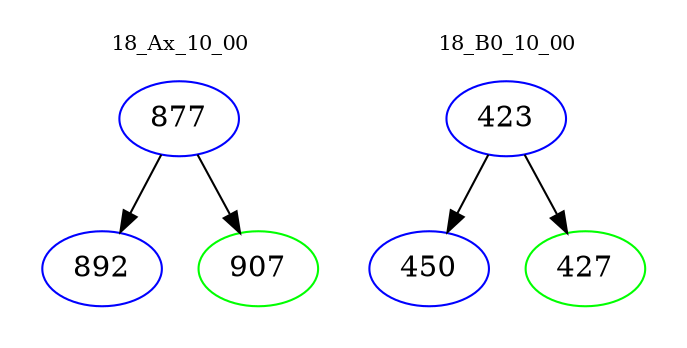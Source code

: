 digraph{
subgraph cluster_0 {
color = white
label = "18_Ax_10_00";
fontsize=10;
T0_877 [label="877", color="blue"]
T0_877 -> T0_892 [color="black"]
T0_892 [label="892", color="blue"]
T0_877 -> T0_907 [color="black"]
T0_907 [label="907", color="green"]
}
subgraph cluster_1 {
color = white
label = "18_B0_10_00";
fontsize=10;
T1_423 [label="423", color="blue"]
T1_423 -> T1_450 [color="black"]
T1_450 [label="450", color="blue"]
T1_423 -> T1_427 [color="black"]
T1_427 [label="427", color="green"]
}
}
